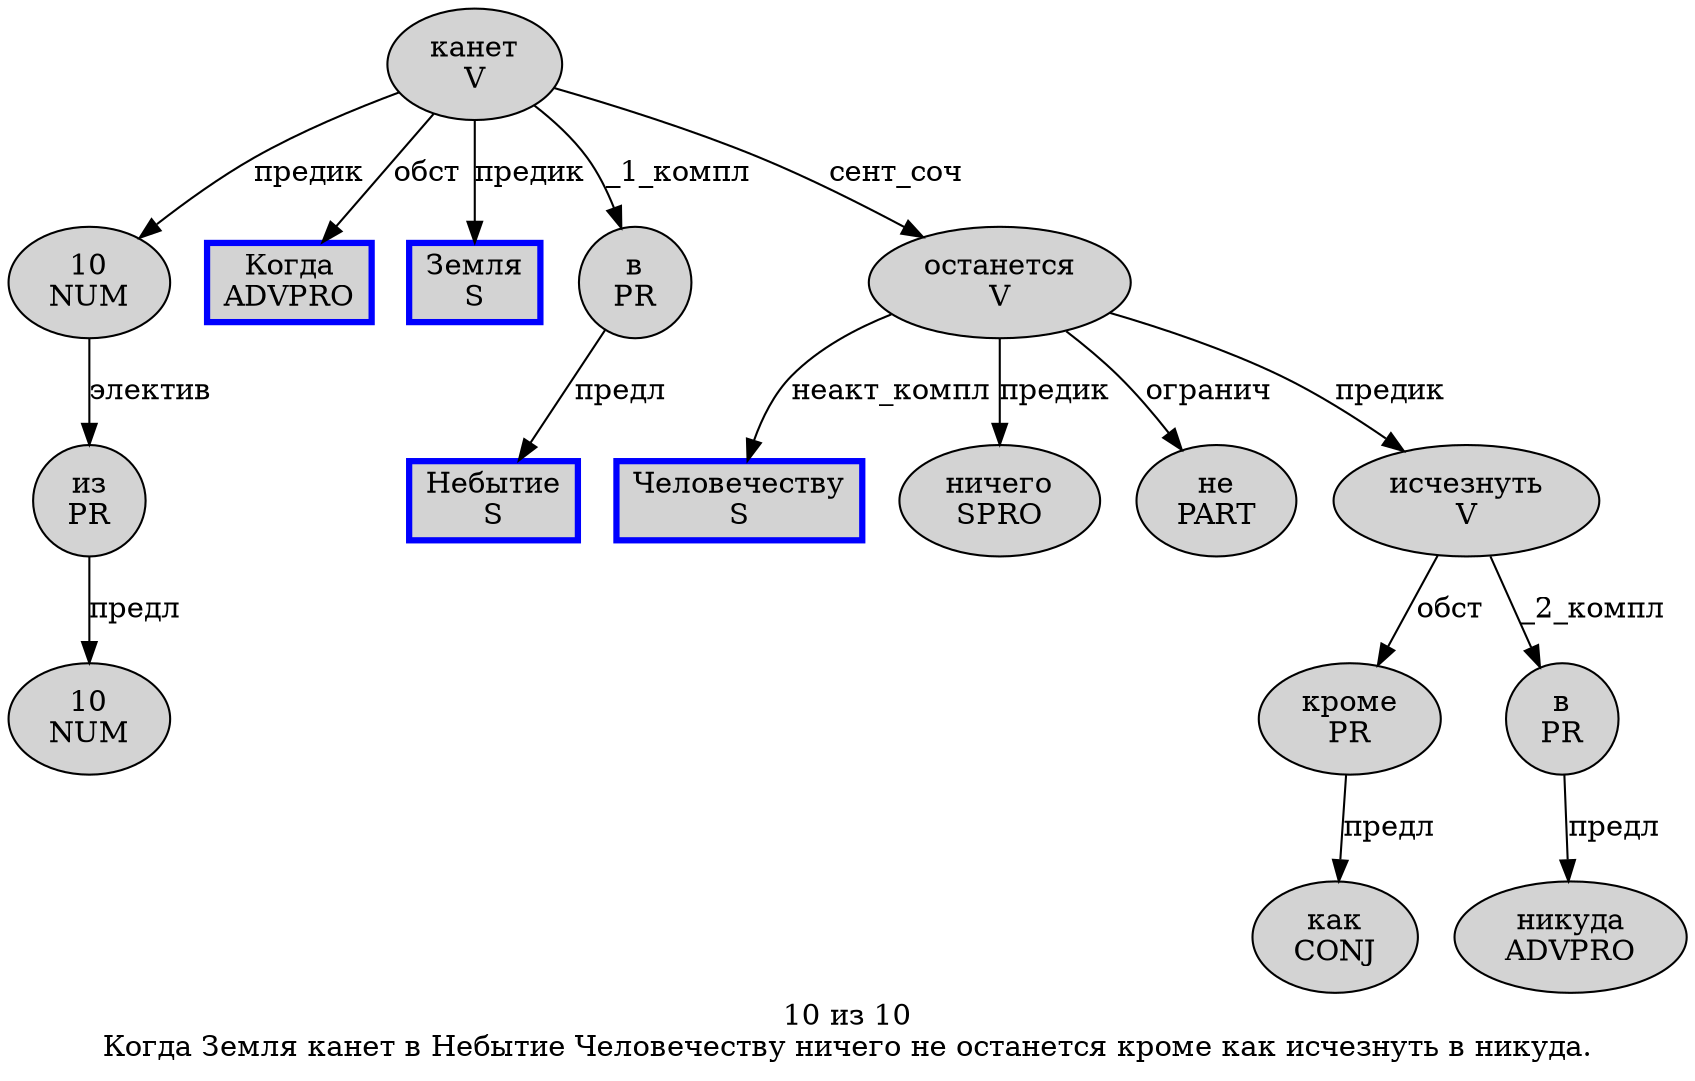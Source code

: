 digraph SENTENCE_2231 {
	graph [label="10 из 10
Когда Земля канет в Небытие Человечеству ничего не останется кроме как исчезнуть в никуда."]
	node [style=filled]
		0 [label="10
NUM" color="" fillcolor=lightgray penwidth=1 shape=ellipse]
		1 [label="из
PR" color="" fillcolor=lightgray penwidth=1 shape=ellipse]
		2 [label="10
NUM" color="" fillcolor=lightgray penwidth=1 shape=ellipse]
		3 [label="Когда
ADVPRO" color=blue fillcolor=lightgray penwidth=3 shape=box]
		4 [label="Земля
S" color=blue fillcolor=lightgray penwidth=3 shape=box]
		5 [label="канет
V" color="" fillcolor=lightgray penwidth=1 shape=ellipse]
		6 [label="в
PR" color="" fillcolor=lightgray penwidth=1 shape=ellipse]
		7 [label="Небытие
S" color=blue fillcolor=lightgray penwidth=3 shape=box]
		8 [label="Человечеству
S" color=blue fillcolor=lightgray penwidth=3 shape=box]
		9 [label="ничего
SPRO" color="" fillcolor=lightgray penwidth=1 shape=ellipse]
		10 [label="не
PART" color="" fillcolor=lightgray penwidth=1 shape=ellipse]
		11 [label="останется
V" color="" fillcolor=lightgray penwidth=1 shape=ellipse]
		12 [label="кроме
PR" color="" fillcolor=lightgray penwidth=1 shape=ellipse]
		13 [label="как
CONJ" color="" fillcolor=lightgray penwidth=1 shape=ellipse]
		14 [label="исчезнуть
V" color="" fillcolor=lightgray penwidth=1 shape=ellipse]
		15 [label="в
PR" color="" fillcolor=lightgray penwidth=1 shape=ellipse]
		16 [label="никуда
ADVPRO" color="" fillcolor=lightgray penwidth=1 shape=ellipse]
			12 -> 13 [label="предл"]
			14 -> 12 [label="обст"]
			14 -> 15 [label="_2_компл"]
			15 -> 16 [label="предл"]
			11 -> 8 [label="неакт_компл"]
			11 -> 9 [label="предик"]
			11 -> 10 [label="огранич"]
			11 -> 14 [label="предик"]
			5 -> 0 [label="предик"]
			5 -> 3 [label="обст"]
			5 -> 4 [label="предик"]
			5 -> 6 [label="_1_компл"]
			5 -> 11 [label="сент_соч"]
			6 -> 7 [label="предл"]
			0 -> 1 [label="электив"]
			1 -> 2 [label="предл"]
}